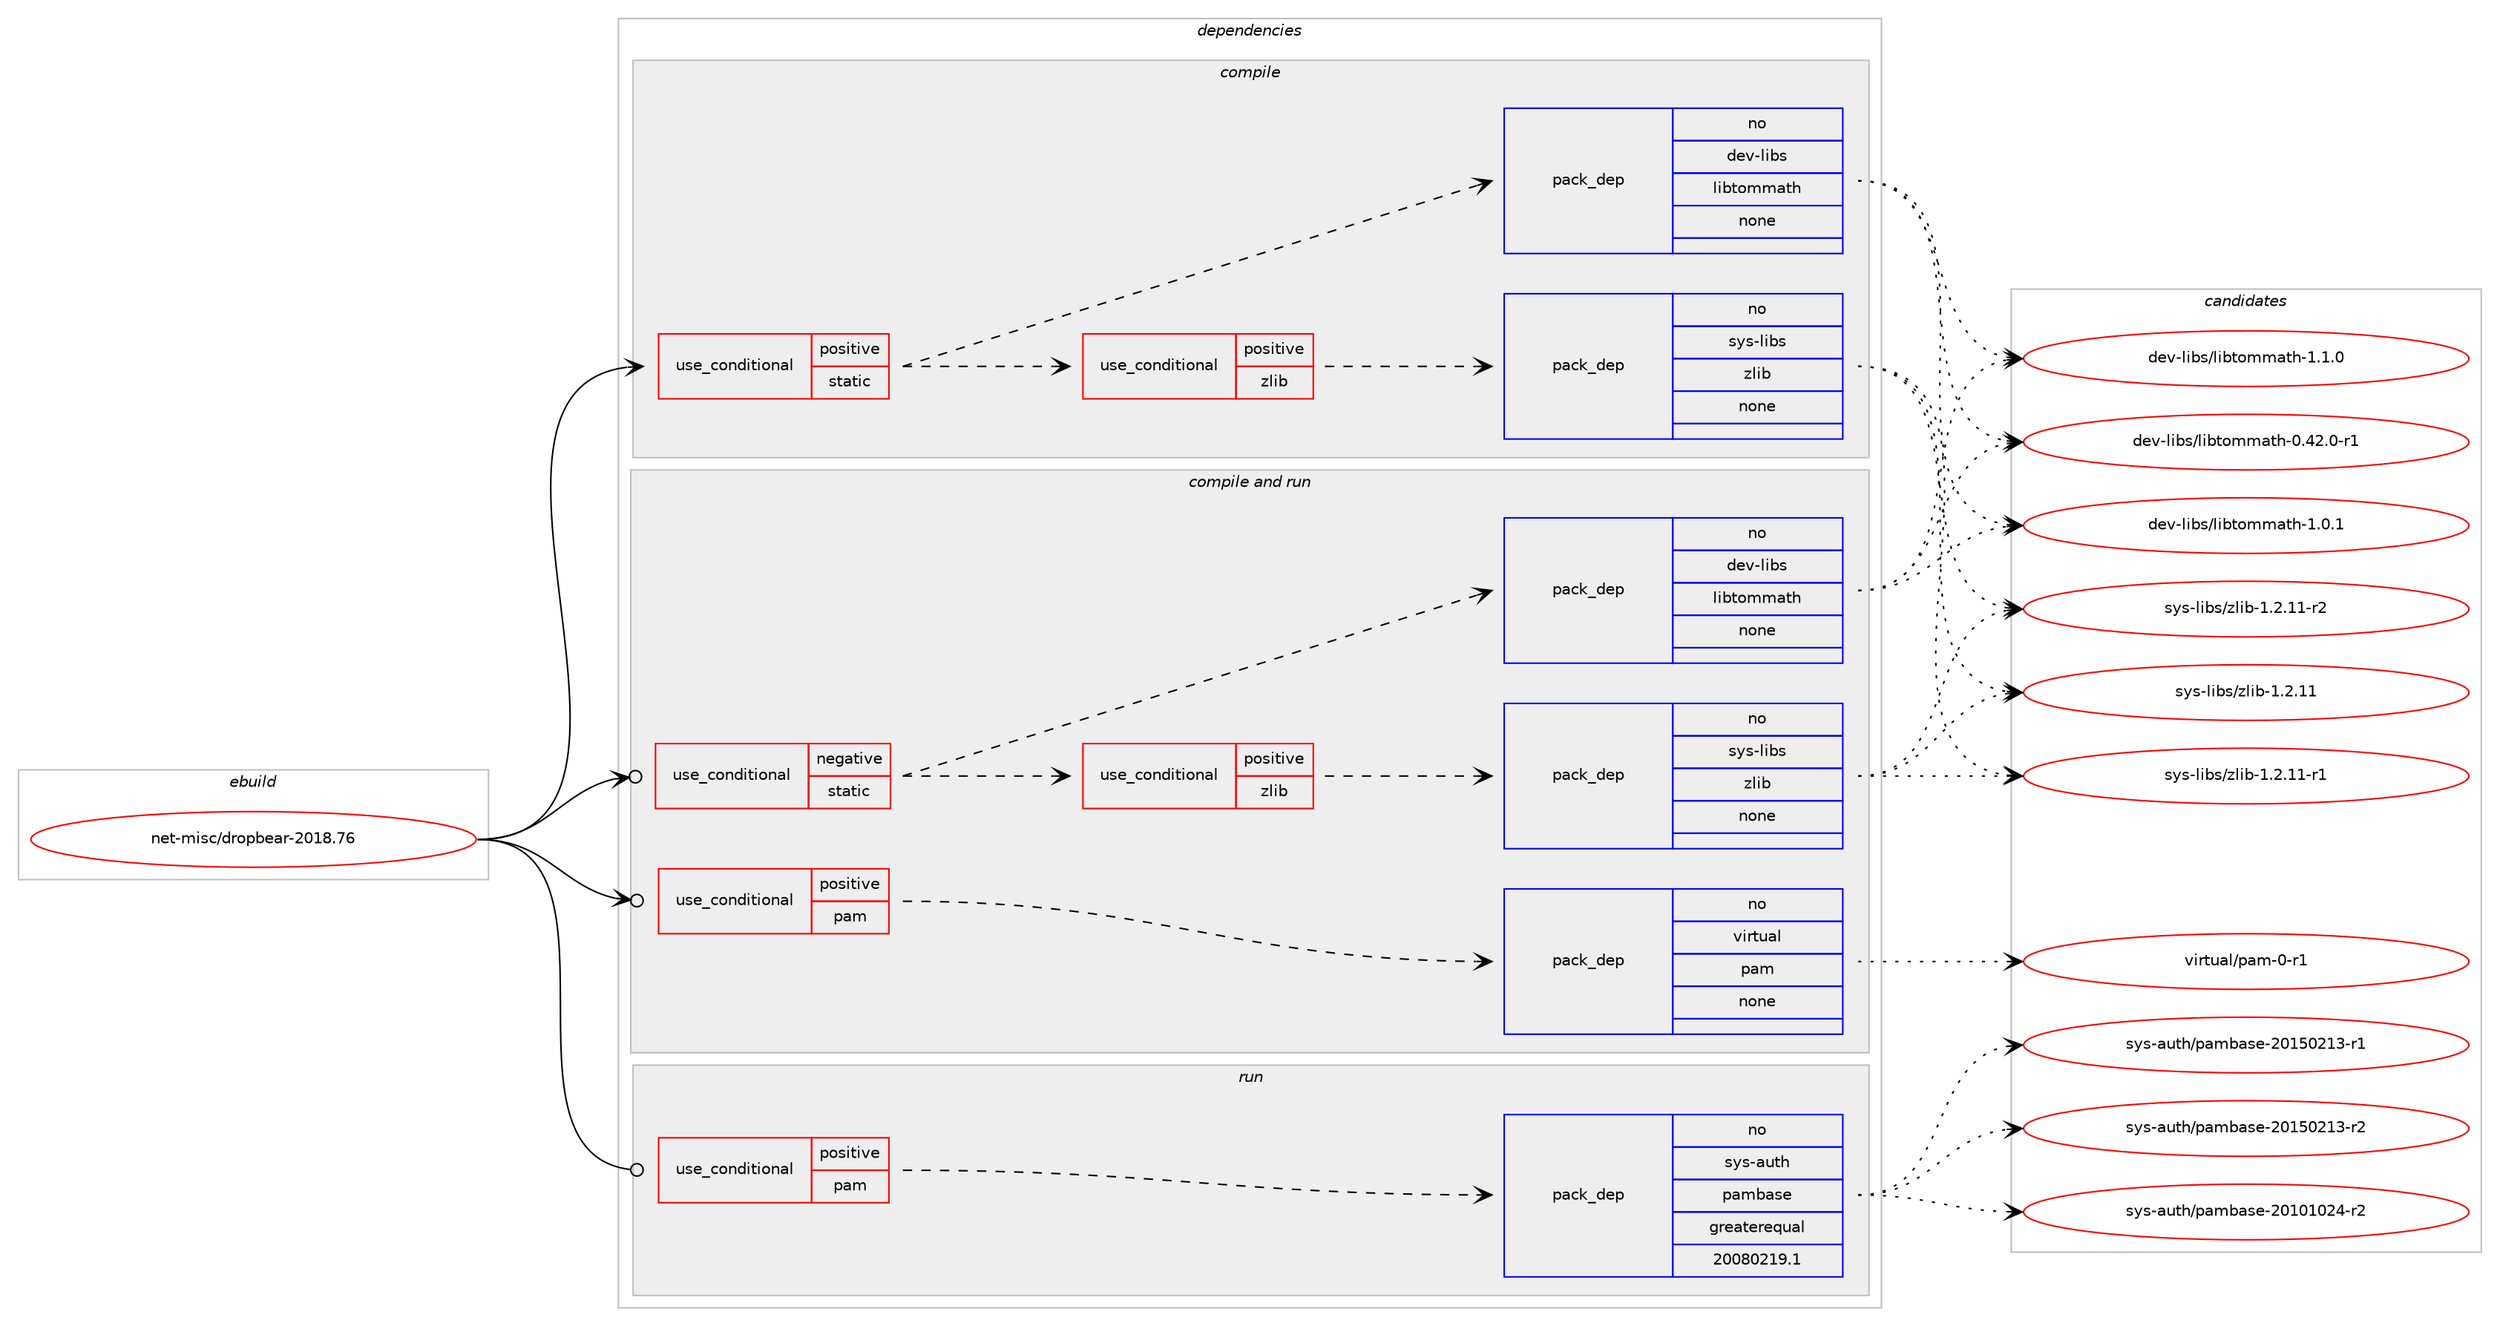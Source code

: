 digraph prolog {

# *************
# Graph options
# *************

newrank=true;
concentrate=true;
compound=true;
graph [rankdir=LR,fontname=Helvetica,fontsize=10,ranksep=1.5];#, ranksep=2.5, nodesep=0.2];
edge  [arrowhead=vee];
node  [fontname=Helvetica,fontsize=10];

# **********
# The ebuild
# **********

subgraph cluster_leftcol {
color=gray;
rank=same;
label=<<i>ebuild</i>>;
id [label="net-misc/dropbear-2018.76", color=red, width=4, href="../net-misc/dropbear-2018.76.svg"];
}

# ****************
# The dependencies
# ****************

subgraph cluster_midcol {
color=gray;
label=<<i>dependencies</i>>;
subgraph cluster_compile {
fillcolor="#eeeeee";
style=filled;
label=<<i>compile</i>>;
subgraph cond448130 {
dependency1667106 [label=<<TABLE BORDER="0" CELLBORDER="1" CELLSPACING="0" CELLPADDING="4"><TR><TD ROWSPAN="3" CELLPADDING="10">use_conditional</TD></TR><TR><TD>positive</TD></TR><TR><TD>static</TD></TR></TABLE>>, shape=none, color=red];
subgraph cond448131 {
dependency1667107 [label=<<TABLE BORDER="0" CELLBORDER="1" CELLSPACING="0" CELLPADDING="4"><TR><TD ROWSPAN="3" CELLPADDING="10">use_conditional</TD></TR><TR><TD>positive</TD></TR><TR><TD>zlib</TD></TR></TABLE>>, shape=none, color=red];
subgraph pack1191861 {
dependency1667108 [label=<<TABLE BORDER="0" CELLBORDER="1" CELLSPACING="0" CELLPADDING="4" WIDTH="220"><TR><TD ROWSPAN="6" CELLPADDING="30">pack_dep</TD></TR><TR><TD WIDTH="110">no</TD></TR><TR><TD>sys-libs</TD></TR><TR><TD>zlib</TD></TR><TR><TD>none</TD></TR><TR><TD></TD></TR></TABLE>>, shape=none, color=blue];
}
dependency1667107:e -> dependency1667108:w [weight=20,style="dashed",arrowhead="vee"];
}
dependency1667106:e -> dependency1667107:w [weight=20,style="dashed",arrowhead="vee"];
subgraph pack1191862 {
dependency1667109 [label=<<TABLE BORDER="0" CELLBORDER="1" CELLSPACING="0" CELLPADDING="4" WIDTH="220"><TR><TD ROWSPAN="6" CELLPADDING="30">pack_dep</TD></TR><TR><TD WIDTH="110">no</TD></TR><TR><TD>dev-libs</TD></TR><TR><TD>libtommath</TD></TR><TR><TD>none</TD></TR><TR><TD></TD></TR></TABLE>>, shape=none, color=blue];
}
dependency1667106:e -> dependency1667109:w [weight=20,style="dashed",arrowhead="vee"];
}
id:e -> dependency1667106:w [weight=20,style="solid",arrowhead="vee"];
}
subgraph cluster_compileandrun {
fillcolor="#eeeeee";
style=filled;
label=<<i>compile and run</i>>;
subgraph cond448132 {
dependency1667110 [label=<<TABLE BORDER="0" CELLBORDER="1" CELLSPACING="0" CELLPADDING="4"><TR><TD ROWSPAN="3" CELLPADDING="10">use_conditional</TD></TR><TR><TD>negative</TD></TR><TR><TD>static</TD></TR></TABLE>>, shape=none, color=red];
subgraph cond448133 {
dependency1667111 [label=<<TABLE BORDER="0" CELLBORDER="1" CELLSPACING="0" CELLPADDING="4"><TR><TD ROWSPAN="3" CELLPADDING="10">use_conditional</TD></TR><TR><TD>positive</TD></TR><TR><TD>zlib</TD></TR></TABLE>>, shape=none, color=red];
subgraph pack1191863 {
dependency1667112 [label=<<TABLE BORDER="0" CELLBORDER="1" CELLSPACING="0" CELLPADDING="4" WIDTH="220"><TR><TD ROWSPAN="6" CELLPADDING="30">pack_dep</TD></TR><TR><TD WIDTH="110">no</TD></TR><TR><TD>sys-libs</TD></TR><TR><TD>zlib</TD></TR><TR><TD>none</TD></TR><TR><TD></TD></TR></TABLE>>, shape=none, color=blue];
}
dependency1667111:e -> dependency1667112:w [weight=20,style="dashed",arrowhead="vee"];
}
dependency1667110:e -> dependency1667111:w [weight=20,style="dashed",arrowhead="vee"];
subgraph pack1191864 {
dependency1667113 [label=<<TABLE BORDER="0" CELLBORDER="1" CELLSPACING="0" CELLPADDING="4" WIDTH="220"><TR><TD ROWSPAN="6" CELLPADDING="30">pack_dep</TD></TR><TR><TD WIDTH="110">no</TD></TR><TR><TD>dev-libs</TD></TR><TR><TD>libtommath</TD></TR><TR><TD>none</TD></TR><TR><TD></TD></TR></TABLE>>, shape=none, color=blue];
}
dependency1667110:e -> dependency1667113:w [weight=20,style="dashed",arrowhead="vee"];
}
id:e -> dependency1667110:w [weight=20,style="solid",arrowhead="odotvee"];
subgraph cond448134 {
dependency1667114 [label=<<TABLE BORDER="0" CELLBORDER="1" CELLSPACING="0" CELLPADDING="4"><TR><TD ROWSPAN="3" CELLPADDING="10">use_conditional</TD></TR><TR><TD>positive</TD></TR><TR><TD>pam</TD></TR></TABLE>>, shape=none, color=red];
subgraph pack1191865 {
dependency1667115 [label=<<TABLE BORDER="0" CELLBORDER="1" CELLSPACING="0" CELLPADDING="4" WIDTH="220"><TR><TD ROWSPAN="6" CELLPADDING="30">pack_dep</TD></TR><TR><TD WIDTH="110">no</TD></TR><TR><TD>virtual</TD></TR><TR><TD>pam</TD></TR><TR><TD>none</TD></TR><TR><TD></TD></TR></TABLE>>, shape=none, color=blue];
}
dependency1667114:e -> dependency1667115:w [weight=20,style="dashed",arrowhead="vee"];
}
id:e -> dependency1667114:w [weight=20,style="solid",arrowhead="odotvee"];
}
subgraph cluster_run {
fillcolor="#eeeeee";
style=filled;
label=<<i>run</i>>;
subgraph cond448135 {
dependency1667116 [label=<<TABLE BORDER="0" CELLBORDER="1" CELLSPACING="0" CELLPADDING="4"><TR><TD ROWSPAN="3" CELLPADDING="10">use_conditional</TD></TR><TR><TD>positive</TD></TR><TR><TD>pam</TD></TR></TABLE>>, shape=none, color=red];
subgraph pack1191866 {
dependency1667117 [label=<<TABLE BORDER="0" CELLBORDER="1" CELLSPACING="0" CELLPADDING="4" WIDTH="220"><TR><TD ROWSPAN="6" CELLPADDING="30">pack_dep</TD></TR><TR><TD WIDTH="110">no</TD></TR><TR><TD>sys-auth</TD></TR><TR><TD>pambase</TD></TR><TR><TD>greaterequal</TD></TR><TR><TD>20080219.1</TD></TR></TABLE>>, shape=none, color=blue];
}
dependency1667116:e -> dependency1667117:w [weight=20,style="dashed",arrowhead="vee"];
}
id:e -> dependency1667116:w [weight=20,style="solid",arrowhead="odot"];
}
}

# **************
# The candidates
# **************

subgraph cluster_choices {
rank=same;
color=gray;
label=<<i>candidates</i>>;

subgraph choice1191861 {
color=black;
nodesep=1;
choice1151211154510810598115471221081059845494650464949 [label="sys-libs/zlib-1.2.11", color=red, width=4,href="../sys-libs/zlib-1.2.11.svg"];
choice11512111545108105981154712210810598454946504649494511449 [label="sys-libs/zlib-1.2.11-r1", color=red, width=4,href="../sys-libs/zlib-1.2.11-r1.svg"];
choice11512111545108105981154712210810598454946504649494511450 [label="sys-libs/zlib-1.2.11-r2", color=red, width=4,href="../sys-libs/zlib-1.2.11-r2.svg"];
dependency1667108:e -> choice1151211154510810598115471221081059845494650464949:w [style=dotted,weight="100"];
dependency1667108:e -> choice11512111545108105981154712210810598454946504649494511449:w [style=dotted,weight="100"];
dependency1667108:e -> choice11512111545108105981154712210810598454946504649494511450:w [style=dotted,weight="100"];
}
subgraph choice1191862 {
color=black;
nodesep=1;
choice1001011184510810598115471081059811611110910997116104454846525046484511449 [label="dev-libs/libtommath-0.42.0-r1", color=red, width=4,href="../dev-libs/libtommath-0.42.0-r1.svg"];
choice1001011184510810598115471081059811611110910997116104454946484649 [label="dev-libs/libtommath-1.0.1", color=red, width=4,href="../dev-libs/libtommath-1.0.1.svg"];
choice1001011184510810598115471081059811611110910997116104454946494648 [label="dev-libs/libtommath-1.1.0", color=red, width=4,href="../dev-libs/libtommath-1.1.0.svg"];
dependency1667109:e -> choice1001011184510810598115471081059811611110910997116104454846525046484511449:w [style=dotted,weight="100"];
dependency1667109:e -> choice1001011184510810598115471081059811611110910997116104454946484649:w [style=dotted,weight="100"];
dependency1667109:e -> choice1001011184510810598115471081059811611110910997116104454946494648:w [style=dotted,weight="100"];
}
subgraph choice1191863 {
color=black;
nodesep=1;
choice1151211154510810598115471221081059845494650464949 [label="sys-libs/zlib-1.2.11", color=red, width=4,href="../sys-libs/zlib-1.2.11.svg"];
choice11512111545108105981154712210810598454946504649494511449 [label="sys-libs/zlib-1.2.11-r1", color=red, width=4,href="../sys-libs/zlib-1.2.11-r1.svg"];
choice11512111545108105981154712210810598454946504649494511450 [label="sys-libs/zlib-1.2.11-r2", color=red, width=4,href="../sys-libs/zlib-1.2.11-r2.svg"];
dependency1667112:e -> choice1151211154510810598115471221081059845494650464949:w [style=dotted,weight="100"];
dependency1667112:e -> choice11512111545108105981154712210810598454946504649494511449:w [style=dotted,weight="100"];
dependency1667112:e -> choice11512111545108105981154712210810598454946504649494511450:w [style=dotted,weight="100"];
}
subgraph choice1191864 {
color=black;
nodesep=1;
choice1001011184510810598115471081059811611110910997116104454846525046484511449 [label="dev-libs/libtommath-0.42.0-r1", color=red, width=4,href="../dev-libs/libtommath-0.42.0-r1.svg"];
choice1001011184510810598115471081059811611110910997116104454946484649 [label="dev-libs/libtommath-1.0.1", color=red, width=4,href="../dev-libs/libtommath-1.0.1.svg"];
choice1001011184510810598115471081059811611110910997116104454946494648 [label="dev-libs/libtommath-1.1.0", color=red, width=4,href="../dev-libs/libtommath-1.1.0.svg"];
dependency1667113:e -> choice1001011184510810598115471081059811611110910997116104454846525046484511449:w [style=dotted,weight="100"];
dependency1667113:e -> choice1001011184510810598115471081059811611110910997116104454946484649:w [style=dotted,weight="100"];
dependency1667113:e -> choice1001011184510810598115471081059811611110910997116104454946494648:w [style=dotted,weight="100"];
}
subgraph choice1191865 {
color=black;
nodesep=1;
choice11810511411611797108471129710945484511449 [label="virtual/pam-0-r1", color=red, width=4,href="../virtual/pam-0-r1.svg"];
dependency1667115:e -> choice11810511411611797108471129710945484511449:w [style=dotted,weight="100"];
}
subgraph choice1191866 {
color=black;
nodesep=1;
choice1151211154597117116104471129710998971151014550484948494850524511450 [label="sys-auth/pambase-20101024-r2", color=red, width=4,href="../sys-auth/pambase-20101024-r2.svg"];
choice1151211154597117116104471129710998971151014550484953485049514511449 [label="sys-auth/pambase-20150213-r1", color=red, width=4,href="../sys-auth/pambase-20150213-r1.svg"];
choice1151211154597117116104471129710998971151014550484953485049514511450 [label="sys-auth/pambase-20150213-r2", color=red, width=4,href="../sys-auth/pambase-20150213-r2.svg"];
dependency1667117:e -> choice1151211154597117116104471129710998971151014550484948494850524511450:w [style=dotted,weight="100"];
dependency1667117:e -> choice1151211154597117116104471129710998971151014550484953485049514511449:w [style=dotted,weight="100"];
dependency1667117:e -> choice1151211154597117116104471129710998971151014550484953485049514511450:w [style=dotted,weight="100"];
}
}

}
